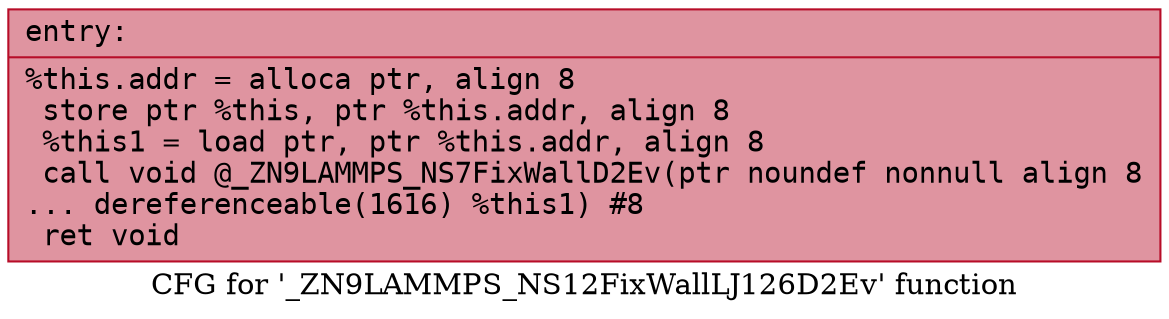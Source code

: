 digraph "CFG for '_ZN9LAMMPS_NS12FixWallLJ126D2Ev' function" {
	label="CFG for '_ZN9LAMMPS_NS12FixWallLJ126D2Ev' function";

	Node0x559d874b02a0 [shape=record,color="#b70d28ff", style=filled, fillcolor="#b70d2870" fontname="Courier",label="{entry:\l|  %this.addr = alloca ptr, align 8\l  store ptr %this, ptr %this.addr, align 8\l  %this1 = load ptr, ptr %this.addr, align 8\l  call void @_ZN9LAMMPS_NS7FixWallD2Ev(ptr noundef nonnull align 8\l... dereferenceable(1616) %this1) #8\l  ret void\l}"];
}
